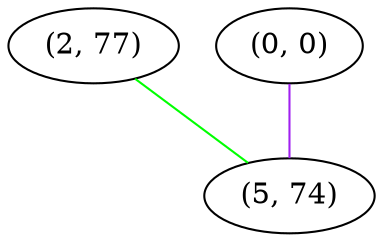 graph "" {
"(2, 77)";
"(0, 0)";
"(5, 74)";
"(2, 77)" -- "(5, 74)"  [color=green, key=0, weight=2];
"(0, 0)" -- "(5, 74)"  [color=purple, key=0, weight=4];
}
